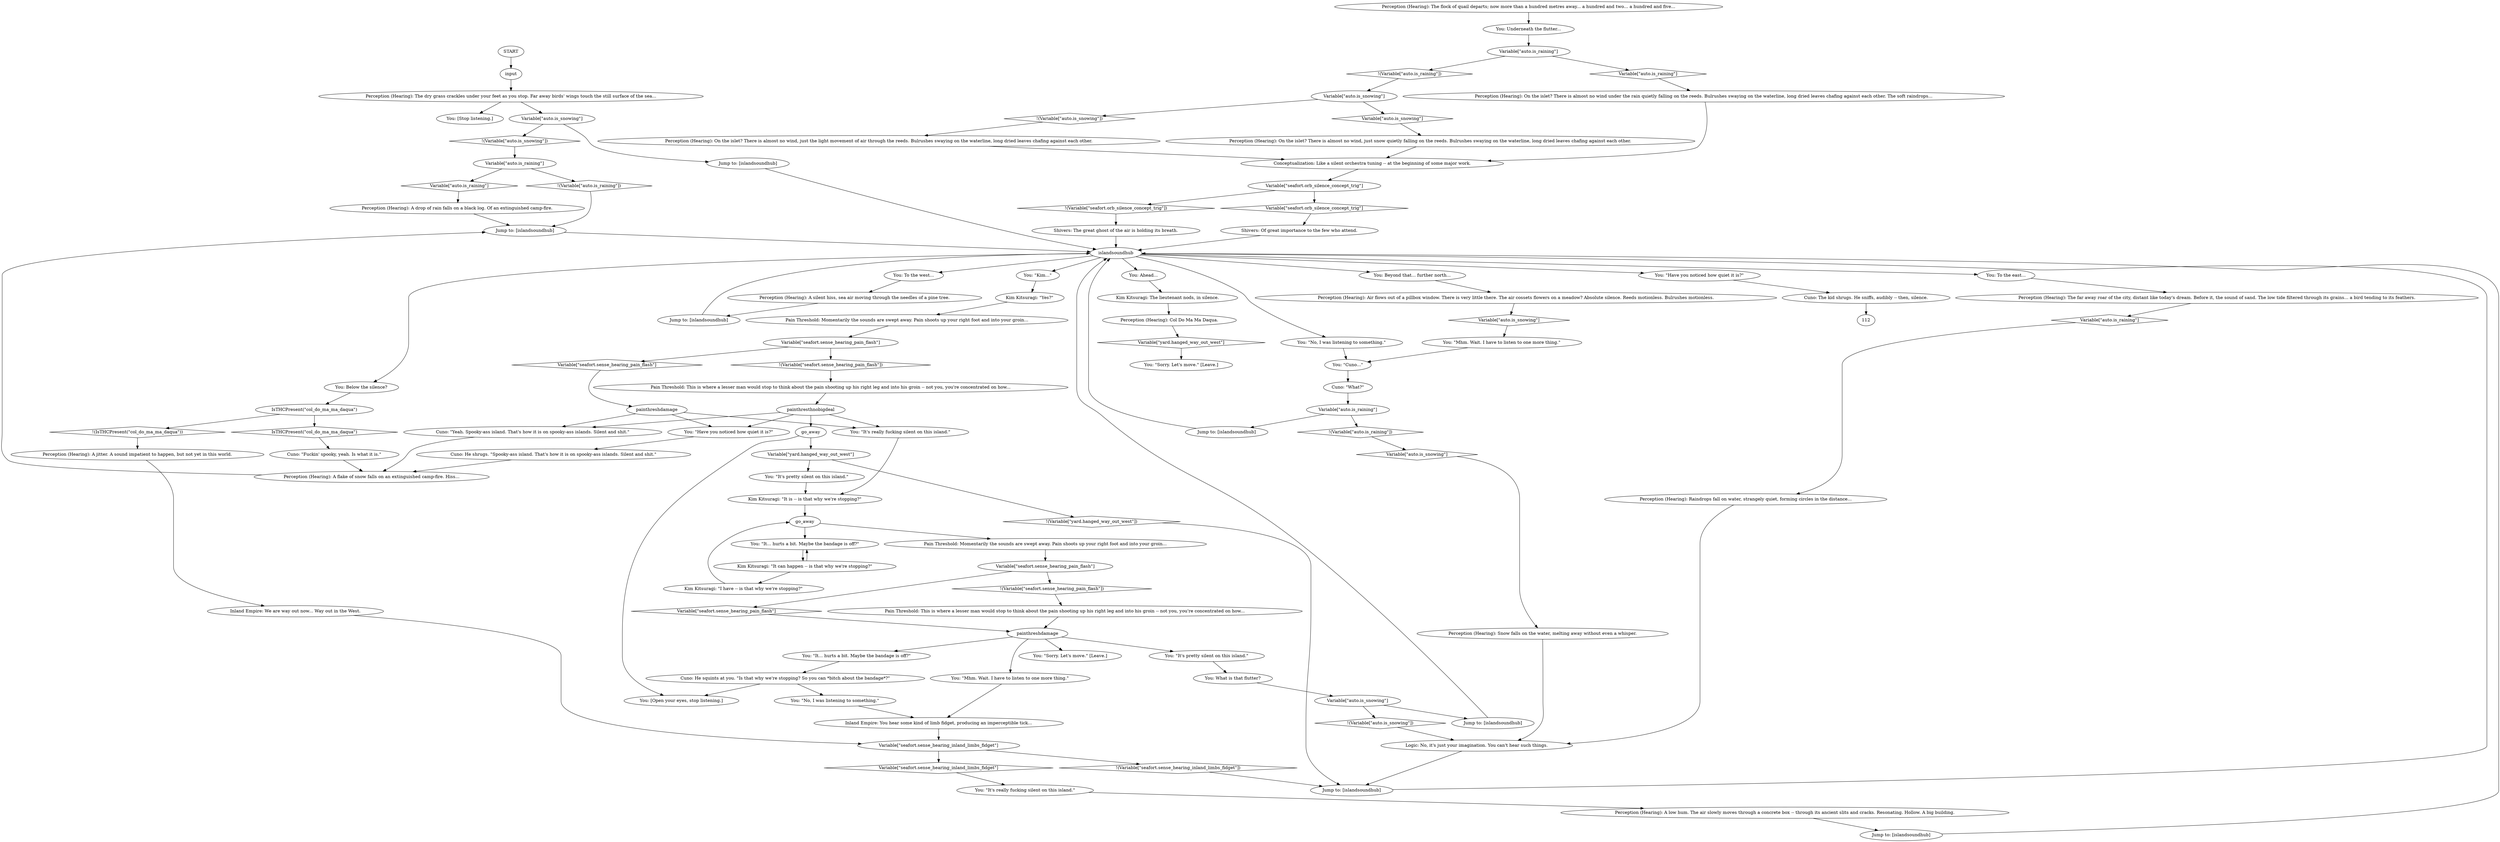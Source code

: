 # SEAFORT ORB / quiet on the island
# (afterthought on silence and sounds)
# ==================================================
digraph G {
	  0 [label="START"];
	  1 [label="input"];
	  2 [label="Shivers: Of great importance to the few who attend."];
	  3 [label="You: To the east..."];
	  4 [label="Jump to: [islandsoundhub]"];
	  5 [label="Cuno: \"What?\""];
	  6 [label="Perception (Hearing): On the islet? There is almost no wind, just snow quietly falling on the reeds. Bulrushes swaying on the waterline, long dried leaves chafing against each other."];
	  7 [label="Variable[\"seafort.orb_silence_concept_trig\"]"];
	  8 [label="Variable[\"seafort.orb_silence_concept_trig\"]", shape=diamond];
	  9 [label="!(Variable[\"seafort.orb_silence_concept_trig\"])", shape=diamond];
	  10 [label="You: Ahead..."];
	  11 [label="Perception (Hearing): Air flows out of a pillbox window. There is very little there. The air cossets flowers on a meadow? Absolute silence. Reeds motionless. Bulrushes motionless."];
	  12 [label="You: \"Have you noticed how quiet it is?\""];
	  13 [label="Perception (Hearing): On the islet? There is almost no wind under the rain quietly falling on the reeds. Bulrushes swaying on the waterline, long dried leaves chafing against each other. The soft raindrops..."];
	  14 [label="Shivers: The great ghost of the air is holding its breath."];
	  15 [label="islandsoundhub"];
	  16 [label="You: Below the silence?"];
	  17 [label="Variable[\"seafort.sense_hearing_pain_flash\"]"];
	  18 [label="Variable[\"seafort.sense_hearing_pain_flash\"]", shape=diamond];
	  19 [label="!(Variable[\"seafort.sense_hearing_pain_flash\"])", shape=diamond];
	  20 [label="You: \"It... hurts a bit. Maybe the bandage is off?\""];
	  21 [label="Conceptualization: Like a silent orchestra tuning -- at the beginning of some major work."];
	  22 [label="You: \"It's really fucking silent on this island.\""];
	  23 [label="Kim Kitsuragi: \"It can happen -- is that why we're stopping?\""];
	  24 [label="Pain Threshold: Momentarily the sounds are swept away. Pain shoots up your right foot and into your groin..."];
	  25 [label="Variable[\"seafort.sense_hearing_pain_flash\"]"];
	  26 [label="Variable[\"seafort.sense_hearing_pain_flash\"]", shape=diamond];
	  27 [label="!(Variable[\"seafort.sense_hearing_pain_flash\"])", shape=diamond];
	  28 [label="Variable[\"auto.is_snowing\"]"];
	  29 [label="Variable[\"auto.is_snowing\"]", shape=diamond];
	  30 [label="!(Variable[\"auto.is_snowing\"])", shape=diamond];
	  31 [label="Perception (Hearing): On the islet? There is almost no wind, just the light movement of air through the reeds. Bulrushes swaying on the waterline, long dried leaves chafing against each other."];
	  32 [label="Jump to: [islandsoundhub]"];
	  33 [label="Kim Kitsuragi: \"It is -- is that why we're stopping?\""];
	  34 [label="Perception (Hearing): The far away roar of the city, distant like today's dream. Before it, the sound of sand. The low tide filtered through its grains... a bird tending to its feathers."];
	  35 [label="You: Beyond that... further north..."];
	  36 [label="Pain Threshold: This is where a lesser man would stop to think about the pain shooting up his right leg and into his groin -- not you, you're concentrated on how..."];
	  37 [label="Perception (Hearing): A drop of rain falls on a black log. Of an extinguished camp-fire."];
	  38 [label="IsTHCPresent(\"col_do_ma_ma_daqua\")"];
	  39 [label="IsTHCPresent(\"col_do_ma_ma_daqua\")", shape=diamond];
	  40 [label="!(IsTHCPresent(\"col_do_ma_ma_daqua\"))", shape=diamond];
	  41 [label="painthreshdamage"];
	  42 [label="painthreshdamage"];
	  43 [label="Cuno: He squints at you. \"Is that why we're stopping? So you can *bitch about the bandage*?\""];
	  44 [label="You: \"No, I was listening to something.\""];
	  45 [label="Perception (Hearing): The dry grass crackles under your feet as you stop. Far away birds' wings touch the still surface of the sea..."];
	  46 [label="You: \"Kim...\""];
	  47 [label="Variable[\"seafort.sense_hearing_inland_limbs_fidget\"]"];
	  48 [label="Variable[\"seafort.sense_hearing_inland_limbs_fidget\"]", shape=diamond];
	  49 [label="!(Variable[\"seafort.sense_hearing_inland_limbs_fidget\"])", shape=diamond];
	  50 [label="Pain Threshold: This is where a lesser man would stop to think about the pain shooting up his right leg and into his groin -- not you, you're concentrated on how..."];
	  51 [label="You: \"It's pretty silent on this island.\""];
	  52 [label="You: [Stop listening.]"];
	  53 [label="You: Underneath the flutter..."];
	  54 [label="You: To the west..."];
	  55 [label="Perception (Hearing): A jitter. A sound impatient to happen, but not yet in this world."];
	  56 [label="go_away"];
	  57 [label="painthresthnobigdeal"];
	  58 [label="Variable[\"auto.is_raining\"]"];
	  59 [label="Variable[\"auto.is_raining\"]", shape=diamond];
	  60 [label="!(Variable[\"auto.is_raining\"])", shape=diamond];
	  61 [label="Perception (Hearing): A silent hiss, sea air moving through the needles of a pine tree."];
	  62 [label="Perception (Hearing): Raindrops fall on water, strangely quiet, forming circles in the distance..."];
	  63 [label="Perception (Hearing): Snow falls on the water, melting away without even a whisper."];
	  64 [label="Variable[\"auto.is_raining\"]"];
	  65 [label="Variable[\"auto.is_raining\"]", shape=diamond];
	  66 [label="!(Variable[\"auto.is_raining\"])", shape=diamond];
	  67 [label="Kim Kitsuragi: \"Yes?\""];
	  68 [label="Perception (Hearing): The flock of quail departs; now more than a hundred metres away... a hundred and two... a hundred and five..."];
	  69 [label="Variable[\"auto.is_snowing\"]"];
	  70 [label="Variable[\"auto.is_snowing\"]", shape=diamond];
	  71 [label="!(Variable[\"auto.is_snowing\"])", shape=diamond];
	  72 [label="Jump to: [islandsoundhub]"];
	  73 [label="Logic: No, it's just your imagination. You can't hear such things."];
	  74 [label="You: \"It's really fucking silent on this island.\""];
	  75 [label="You: \"Mhm. Wait. I have to listen to one more thing.\""];
	  76 [label="Variable[\"yard.hanged_way_out_west\"]"];
	  77 [label="Variable[\"yard.hanged_way_out_west\"]", shape=diamond];
	  78 [label="!(Variable[\"yard.hanged_way_out_west\"])", shape=diamond];
	  79 [label="You: \"It's pretty silent on this island.\""];
	  80 [label="Cuno: \"Yeah. Spooky-ass island. That's how it is on spooky-ass islands. Silent and shit.\""];
	  81 [label="Cuno: The kid shrugs. He sniffs, audibly -- then, silence."];
	  82 [label="Inland Empire: You hear some kind of limb fidget, producing an imperceptible tick..."];
	  83 [label="Inland Empire: We are way out now... Way out in the West."];
	  84 [label="You: \"Sorry. Let's move.\" [Leave.]"];
	  85 [label="You: \"It... hurts a bit. Maybe the bandage is off?\""];
	  86 [label="go_away"];
	  87 [label="Perception (Hearing): A flake of snow falls on an extinguished camp-fire. Hiss..."];
	  88 [label="You: \"Mhm. Wait. I have to listen to one more thing.\""];
	  89 [label="Pain Threshold: Momentarily the sounds are swept away. Pain shoots up your right foot and into your groin..."];
	  90 [label="Variable[\"auto.is_raining\"]"];
	  91 [label="Variable[\"auto.is_raining\"]", shape=diamond];
	  92 [label="!(Variable[\"auto.is_raining\"])", shape=diamond];
	  93 [label="Jump to: [islandsoundhub]"];
	  94 [label="Jump to: [islandsoundhub]"];
	  95 [label="Jump to: [islandsoundhub]"];
	  96 [label="Perception (Hearing): Col Do Ma Ma Daqua."];
	  97 [label="Cuno: \"Fuckin' spooky, yeah. Is what it is.\""];
	  98 [label="Perception (Hearing): A low hum. The air slowly moves through a concrete box -- through its ancient slits and cracks. Resonating. Hollow. A big building."];
	  99 [label="Kim Kitsuragi: The lieutenant nods, in silence."];
	  100 [label="You: \"Cuno...\""];
	  101 [label="You: \"Have you noticed how quiet it is?\""];
	  102 [label="You: \"Sorry. Let's move.\" [Leave.]"];
	  103 [label="You: [Open your eyes, stop listening.]"];
	  104 [label="You: \"No, I was listening to something.\""];
	  105 [label="Kim Kitsuragi: \"I have -- is that why we're stopping?\""];
	  106 [label="Cuno: He shrugs. \"Spooky-ass island. That's how it is on spooky-ass islands. Silent and shit.\""];
	  107 [label="You: What is that flutter?"];
	  108 [label="Variable[\"auto.is_snowing\"]"];
	  109 [label="Variable[\"auto.is_snowing\"]", shape=diamond];
	  110 [label="!(Variable[\"auto.is_snowing\"])", shape=diamond];
	  111 [label="Jump to: [islandsoundhub]"];
	  0 -> 1
	  1 -> 45
	  2 -> 15
	  3 -> 34
	  4 -> 15
	  5 -> 90
	  6 -> 21
	  7 -> 8
	  7 -> 9
	  8 -> 2
	  9 -> 14
	  10 -> 99
	  11 -> 109
	  12 -> 106
	  13 -> 21
	  14 -> 15
	  15 -> 35
	  15 -> 3
	  15 -> 101
	  15 -> 104
	  15 -> 10
	  15 -> 46
	  15 -> 16
	  15 -> 54
	  16 -> 38
	  17 -> 18
	  17 -> 19
	  18 -> 41
	  19 -> 36
	  20 -> 43
	  21 -> 7
	  22 -> 33
	  23 -> 105
	  23 -> 85
	  24 -> 17
	  25 -> 26
	  25 -> 27
	  26 -> 42
	  27 -> 50
	  28 -> 29
	  28 -> 30
	  29 -> 6
	  30 -> 31
	  31 -> 21
	  32 -> 15
	  33 -> 56
	  34 -> 91
	  35 -> 11
	  36 -> 57
	  37 -> 94
	  38 -> 40
	  38 -> 39
	  39 -> 97
	  40 -> 55
	  41 -> 80
	  41 -> 12
	  41 -> 22
	  42 -> 75
	  42 -> 51
	  42 -> 20
	  42 -> 102
	  43 -> 44
	  43 -> 103
	  44 -> 82
	  45 -> 108
	  45 -> 52
	  46 -> 67
	  47 -> 48
	  47 -> 49
	  48 -> 74
	  49 -> 95
	  50 -> 42
	  51 -> 107
	  53 -> 58
	  54 -> 61
	  55 -> 83
	  56 -> 89
	  56 -> 85
	  57 -> 80
	  57 -> 86
	  57 -> 12
	  57 -> 22
	  58 -> 59
	  58 -> 60
	  59 -> 13
	  60 -> 28
	  61 -> 4
	  62 -> 73
	  63 -> 73
	  64 -> 65
	  64 -> 66
	  65 -> 37
	  66 -> 94
	  67 -> 24
	  68 -> 53
	  69 -> 72
	  69 -> 71
	  70 -> 63
	  71 -> 73
	  72 -> 15
	  73 -> 95
	  74 -> 98
	  75 -> 82
	  76 -> 78
	  76 -> 79
	  77 -> 84
	  78 -> 95
	  79 -> 33
	  80 -> 87
	  81 -> 112
	  82 -> 47
	  83 -> 47
	  85 -> 23
	  86 -> 76
	  86 -> 103
	  87 -> 94
	  88 -> 100
	  89 -> 25
	  90 -> 92
	  90 -> 93
	  91 -> 62
	  92 -> 70
	  93 -> 15
	  94 -> 15
	  95 -> 15
	  96 -> 77
	  97 -> 87
	  98 -> 32
	  99 -> 96
	  100 -> 5
	  101 -> 81
	  104 -> 100
	  105 -> 56
	  106 -> 87
	  107 -> 69
	  108 -> 110
	  108 -> 111
	  109 -> 88
	  110 -> 64
	  111 -> 15
}

